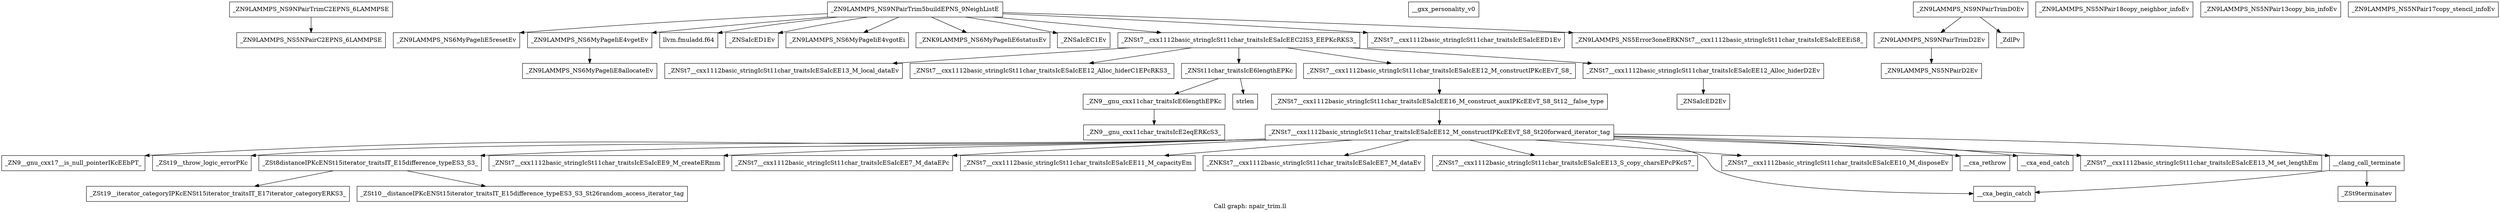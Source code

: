 digraph "Call graph: npair_trim.ll" {
	label="Call graph: npair_trim.ll";

	Node0x55c1f4f76130 [shape=record,label="{_ZN9LAMMPS_NS9NPairTrimC2EPNS_6LAMMPSE}"];
	Node0x55c1f4f76130 -> Node0x55c1f4f052d0;
	Node0x55c1f4f052d0 [shape=record,label="{_ZN9LAMMPS_NS5NPairC2EPNS_6LAMMPSE}"];
	Node0x55c1f4f43a90 [shape=record,label="{_ZN9LAMMPS_NS9NPairTrim5buildEPNS_9NeighListE}"];
	Node0x55c1f4f43a90 -> Node0x55c1f4f57ec0;
	Node0x55c1f4f43a90 -> Node0x55c1f4f4b480;
	Node0x55c1f4f43a90 -> Node0x55c1f4f4be80;
	Node0x55c1f4f43a90 -> Node0x55c1f4f5b940;
	Node0x55c1f4f43a90 -> Node0x55c1f4f50560;
	Node0x55c1f4f43a90 -> Node0x55c1f4f7e4e0;
	Node0x55c1f4f43a90 -> Node0x55c1f4f52800;
	Node0x55c1f4f43a90 -> Node0x55c1f4f54a30;
	Node0x55c1f4f43a90 -> Node0x55c1f4f5aaa0;
	Node0x55c1f4f43a90 -> Node0x55c1f4f67ff0;
	Node0x55c1f4f4be80 [shape=record,label="{llvm.fmuladd.f64}"];
	Node0x55c1f4f50560 [shape=record,label="{_ZN9LAMMPS_NS6MyPageIiE4vgotEi}"];
	Node0x55c1f4f57ec0 [shape=record,label="{_ZN9LAMMPS_NS6MyPageIiE5resetEv}"];
	Node0x55c1f4f4b480 [shape=record,label="{_ZN9LAMMPS_NS6MyPageIiE4vgetEv}"];
	Node0x55c1f4f4b480 -> Node0x55c1f4f5cb60;
	Node0x55c1f4f6fb20 [shape=record,label="{_ZN9__gnu_cxx11char_traitsIcE6lengthEPKc}"];
	Node0x55c1f4f6fb20 -> Node0x55c1f4f831f0;
	Node0x55c1f4f63190 [shape=record,label="{strlen}"];
	Node0x55c1f4f831f0 [shape=record,label="{_ZN9__gnu_cxx11char_traitsIcE2eqERKcS3_}"];
	Node0x55c1f4f66ad0 [shape=record,label="{_ZNSaIcED2Ev}"];
	Node0x55c1f4f7e4e0 [shape=record,label="{_ZNK9LAMMPS_NS6MyPageIiE6statusEv}"];
	Node0x55c1f4f67ff0 [shape=record,label="{_ZN9LAMMPS_NS5Error3oneERKNSt7__cxx1112basic_stringIcSt11char_traitsIcESaIcEEEiS8_}"];
	Node0x55c1f4f52800 [shape=record,label="{_ZNSaIcEC1Ev}"];
	Node0x55c1f4f54a30 [shape=record,label="{_ZNSt7__cxx1112basic_stringIcSt11char_traitsIcESaIcEEC2IS3_EEPKcRKS3_}"];
	Node0x55c1f4f54a30 -> Node0x55c1f4f62fd0;
	Node0x55c1f4f54a30 -> Node0x55c1f4f63cb0;
	Node0x55c1f4f54a30 -> Node0x55c1f4f65260;
	Node0x55c1f4f54a30 -> Node0x55c1f4f5ca70;
	Node0x55c1f4f54a30 -> Node0x55c1f4f66c60;
	Node0x55c1f4f63bc0 [shape=record,label="{__gxx_personality_v0}"];
	Node0x55c1f4f5aaa0 [shape=record,label="{_ZNSt7__cxx1112basic_stringIcSt11char_traitsIcESaIcEED1Ev}"];
	Node0x55c1f4f5b940 [shape=record,label="{_ZNSaIcED1Ev}"];
	Node0x55c1f4f65170 [shape=record,label="{_ZN9LAMMPS_NS9NPairTrimD2Ev}"];
	Node0x55c1f4f65170 -> Node0x55c1f4f69810;
	Node0x55c1f4f6b6f0 [shape=record,label="{_ZN9LAMMPS_NS9NPairTrimD0Ev}"];
	Node0x55c1f4f6b6f0 -> Node0x55c1f4f65170;
	Node0x55c1f4f6b6f0 -> Node0x55c1f4f6c3d0;
	Node0x55c1f4f6e0e0 [shape=record,label="{_ZN9LAMMPS_NS5NPair18copy_neighbor_infoEv}"];
	Node0x55c1f4f6ef80 [shape=record,label="{_ZN9LAMMPS_NS5NPair13copy_bin_infoEv}"];
	Node0x55c1f4f70050 [shape=record,label="{_ZN9LAMMPS_NS5NPair17copy_stencil_infoEv}"];
	Node0x55c1f4f69810 [shape=record,label="{_ZN9LAMMPS_NS5NPairD2Ev}"];
	Node0x55c1f4f6c3d0 [shape=record,label="{_ZdlPv}"];
	Node0x55c1f4f5cb60 [shape=record,label="{_ZN9LAMMPS_NS6MyPageIiE8allocateEv}"];
	Node0x55c1f4f62fd0 [shape=record,label="{_ZNSt7__cxx1112basic_stringIcSt11char_traitsIcESaIcEE13_M_local_dataEv}"];
	Node0x55c1f4f63cb0 [shape=record,label="{_ZNSt7__cxx1112basic_stringIcSt11char_traitsIcESaIcEE12_Alloc_hiderC1EPcRKS3_}"];
	Node0x55c1f4f5ca70 [shape=record,label="{_ZNSt7__cxx1112basic_stringIcSt11char_traitsIcESaIcEE12_M_constructIPKcEEvT_S8_}"];
	Node0x55c1f4f5ca70 -> Node0x55c1f4f6e920;
	Node0x55c1f4f65260 [shape=record,label="{_ZNSt11char_traitsIcE6lengthEPKc}"];
	Node0x55c1f4f65260 -> Node0x55c1f4f6fb20;
	Node0x55c1f4f65260 -> Node0x55c1f4f63190;
	Node0x55c1f4f66c60 [shape=record,label="{_ZNSt7__cxx1112basic_stringIcSt11char_traitsIcESaIcEE12_Alloc_hiderD2Ev}"];
	Node0x55c1f4f66c60 -> Node0x55c1f4f66ad0;
	Node0x55c1f4f6e920 [shape=record,label="{_ZNSt7__cxx1112basic_stringIcSt11char_traitsIcESaIcEE16_M_construct_auxIPKcEEvT_S8_St12__false_type}"];
	Node0x55c1f4f6e920 -> Node0x55c1f4f60da0;
	Node0x55c1f4f60da0 [shape=record,label="{_ZNSt7__cxx1112basic_stringIcSt11char_traitsIcESaIcEE12_M_constructIPKcEEvT_S8_St20forward_iterator_tag}"];
	Node0x55c1f4f60da0 -> Node0x55c1f4f45e50;
	Node0x55c1f4f60da0 -> Node0x55c1f4f67540;
	Node0x55c1f4f60da0 -> Node0x55c1f4f67410;
	Node0x55c1f4f60da0 -> Node0x55c1f4f68150;
	Node0x55c1f4f60da0 -> Node0x55c1f4f61980;
	Node0x55c1f4f60da0 -> Node0x55c1f4f618c0;
	Node0x55c1f4f60da0 -> Node0x55c1f4eff330;
	Node0x55c1f4f60da0 -> Node0x55c1f4f45c00;
	Node0x55c1f4f60da0 -> Node0x55c1f4f67730;
	Node0x55c1f4f60da0 -> Node0x55c1f4f837d0;
	Node0x55c1f4f60da0 -> Node0x55c1f4f83850;
	Node0x55c1f4f60da0 -> Node0x55c1f4f838d0;
	Node0x55c1f4f60da0 -> Node0x55c1f4f83950;
	Node0x55c1f4f60da0 -> Node0x55c1f4f839d0;
	Node0x55c1f4f45e50 [shape=record,label="{_ZN9__gnu_cxx17__is_null_pointerIKcEEbPT_}"];
	Node0x55c1f4f67540 [shape=record,label="{_ZSt19__throw_logic_errorPKc}"];
	Node0x55c1f4f67410 [shape=record,label="{_ZSt8distanceIPKcENSt15iterator_traitsIT_E15difference_typeES3_S3_}"];
	Node0x55c1f4f67410 -> Node0x55c1f4f83a50;
	Node0x55c1f4f67410 -> Node0x55c1f4f83ad0;
	Node0x55c1f4f61980 [shape=record,label="{_ZNSt7__cxx1112basic_stringIcSt11char_traitsIcESaIcEE7_M_dataEPc}"];
	Node0x55c1f4f68150 [shape=record,label="{_ZNSt7__cxx1112basic_stringIcSt11char_traitsIcESaIcEE9_M_createERmm}"];
	Node0x55c1f4f618c0 [shape=record,label="{_ZNSt7__cxx1112basic_stringIcSt11char_traitsIcESaIcEE11_M_capacityEm}"];
	Node0x55c1f4f45c00 [shape=record,label="{_ZNSt7__cxx1112basic_stringIcSt11char_traitsIcESaIcEE13_S_copy_charsEPcPKcS7_}"];
	Node0x55c1f4eff330 [shape=record,label="{_ZNKSt7__cxx1112basic_stringIcSt11char_traitsIcESaIcEE7_M_dataEv}"];
	Node0x55c1f4f67730 [shape=record,label="{__cxa_begin_catch}"];
	Node0x55c1f4f837d0 [shape=record,label="{_ZNSt7__cxx1112basic_stringIcSt11char_traitsIcESaIcEE10_M_disposeEv}"];
	Node0x55c1f4f83850 [shape=record,label="{__cxa_rethrow}"];
	Node0x55c1f4f838d0 [shape=record,label="{__cxa_end_catch}"];
	Node0x55c1f4f839d0 [shape=record,label="{__clang_call_terminate}"];
	Node0x55c1f4f839d0 -> Node0x55c1f4f67730;
	Node0x55c1f4f839d0 -> Node0x55c1f4f83170;
	Node0x55c1f4f83170 [shape=record,label="{_ZSt9terminatev}"];
	Node0x55c1f4f83950 [shape=record,label="{_ZNSt7__cxx1112basic_stringIcSt11char_traitsIcESaIcEE13_M_set_lengthEm}"];
	Node0x55c1f4f83ad0 [shape=record,label="{_ZSt10__distanceIPKcENSt15iterator_traitsIT_E15difference_typeES3_S3_St26random_access_iterator_tag}"];
	Node0x55c1f4f83a50 [shape=record,label="{_ZSt19__iterator_categoryIPKcENSt15iterator_traitsIT_E17iterator_categoryERKS3_}"];
}
